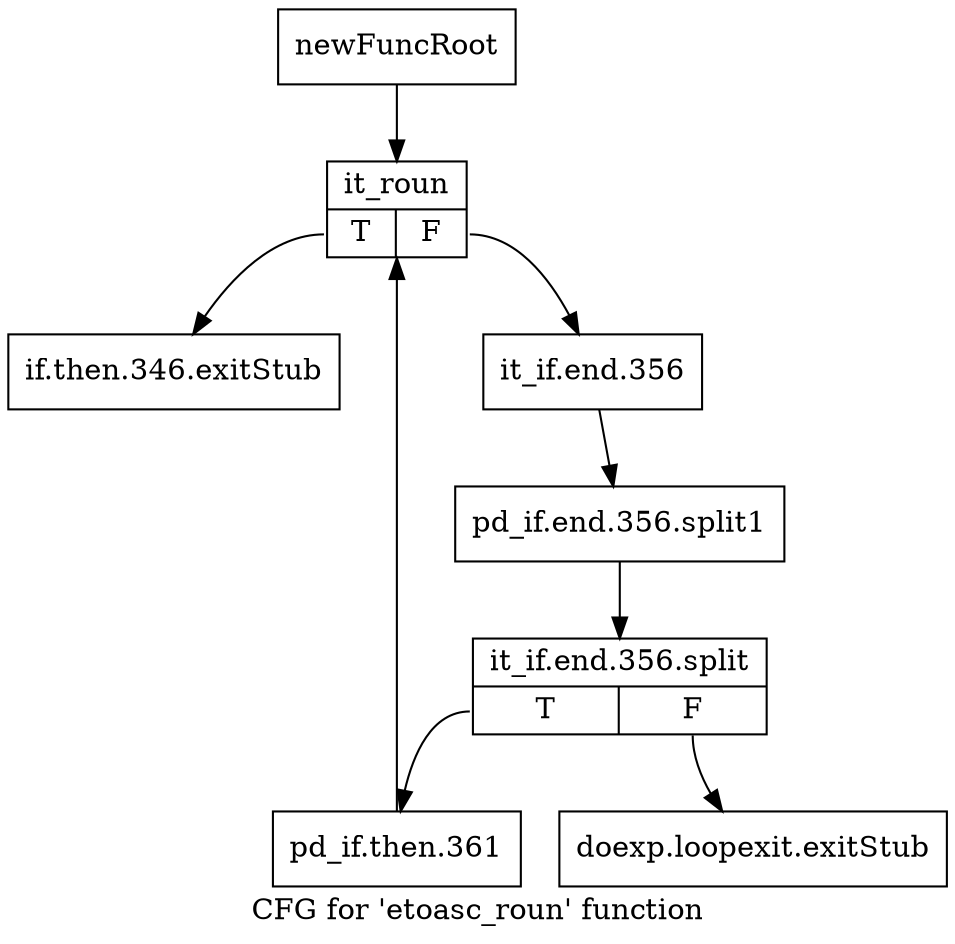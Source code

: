 digraph "CFG for 'etoasc_roun' function" {
	label="CFG for 'etoasc_roun' function";

	Node0xb7e4af0 [shape=record,label="{newFuncRoot}"];
	Node0xb7e4af0 -> Node0xb7e4be0;
	Node0xb7e4b40 [shape=record,label="{if.then.346.exitStub}"];
	Node0xb7e4b90 [shape=record,label="{doexp.loopexit.exitStub}"];
	Node0xb7e4be0 [shape=record,label="{it_roun|{<s0>T|<s1>F}}"];
	Node0xb7e4be0:s0 -> Node0xb7e4b40;
	Node0xb7e4be0:s1 -> Node0xb7e4c30;
	Node0xb7e4c30 [shape=record,label="{it_if.end.356}"];
	Node0xb7e4c30 -> Node0xf94b4a0;
	Node0xf94b4a0 [shape=record,label="{pd_if.end.356.split1}"];
	Node0xf94b4a0 -> Node0xf99e0a0;
	Node0xf99e0a0 [shape=record,label="{it_if.end.356.split|{<s0>T|<s1>F}}"];
	Node0xf99e0a0:s0 -> Node0xb7e4c80;
	Node0xf99e0a0:s1 -> Node0xb7e4b90;
	Node0xb7e4c80 [shape=record,label="{pd_if.then.361}"];
	Node0xb7e4c80 -> Node0xb7e4be0;
}
